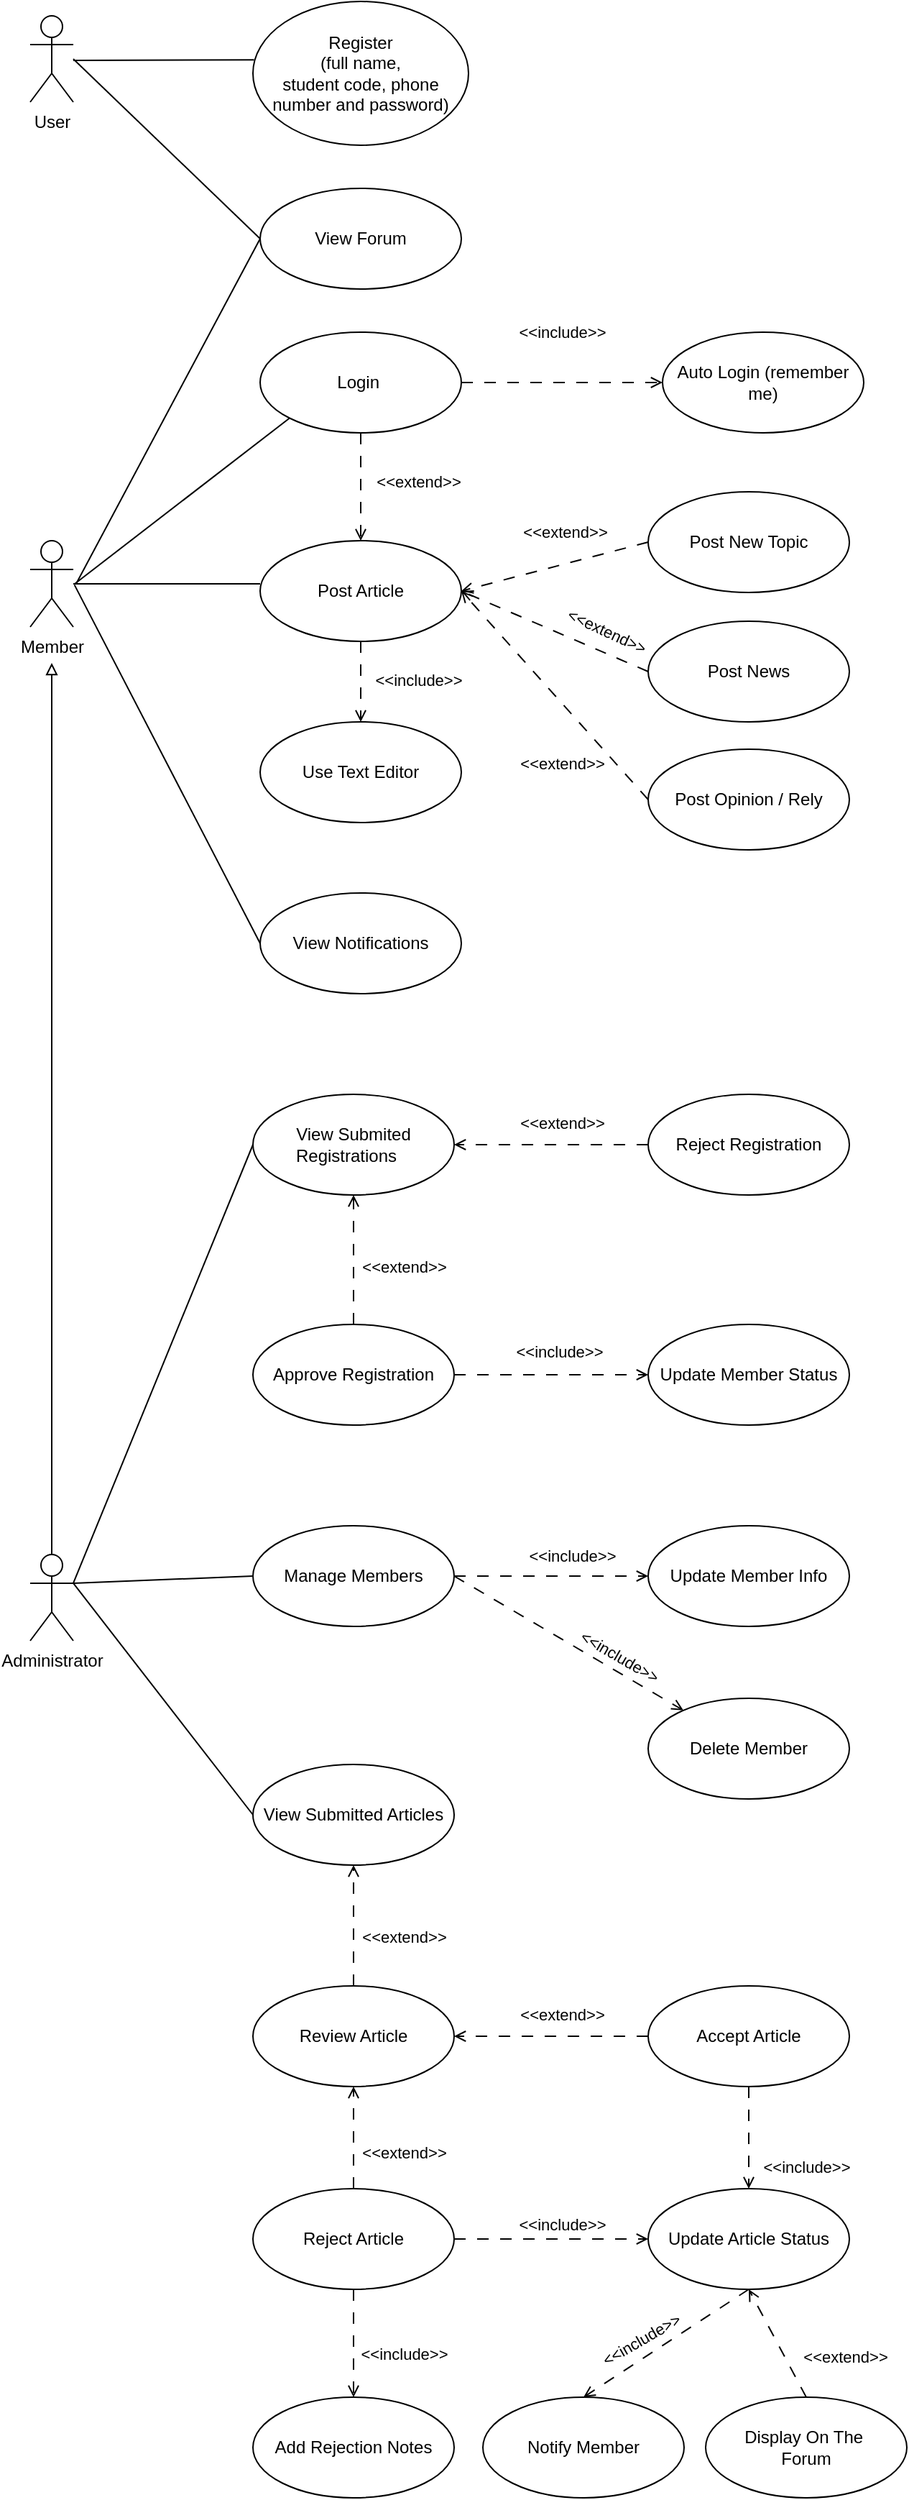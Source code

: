 <mxfile version="28.2.5">
  <diagram name="Trang-1" id="HNTyj46F1GqtxQFlg_Cn">
    <mxGraphModel dx="1042" dy="626" grid="1" gridSize="10" guides="1" tooltips="1" connect="1" arrows="0" fold="1" page="1" pageScale="1" pageWidth="827" pageHeight="1169" math="0" shadow="0">
      <root>
        <mxCell id="0" />
        <mxCell id="1" parent="0" />
        <mxCell id="HEWgackupwn8UVRWg0lF-1" value="User" style="shape=umlActor;verticalLabelPosition=bottom;verticalAlign=top;html=1;" parent="1" vertex="1">
          <mxGeometry x="210" y="30" width="30" height="60" as="geometry" />
        </mxCell>
        <mxCell id="HEWgackupwn8UVRWg0lF-8" value="View Forum" style="ellipse;whiteSpace=wrap;html=1;" parent="1" vertex="1">
          <mxGeometry x="370" y="150.0" width="140" height="70" as="geometry" />
        </mxCell>
        <mxCell id="HEWgackupwn8UVRWg0lF-9" value="Member" style="shape=umlActor;verticalLabelPosition=bottom;verticalAlign=top;html=1;" parent="1" vertex="1">
          <mxGeometry x="210" y="395" width="30" height="60" as="geometry" />
        </mxCell>
        <mxCell id="HEWgackupwn8UVRWg0lF-22" value="" style="rounded=0;orthogonalLoop=1;jettySize=auto;html=1;dashed=1;dashPattern=8 8;endArrow=open;endFill=0;" parent="1" source="HEWgackupwn8UVRWg0lF-14" target="HEWgackupwn8UVRWg0lF-21" edge="1">
          <mxGeometry relative="1" as="geometry" />
        </mxCell>
        <mxCell id="HEWgackupwn8UVRWg0lF-23" value="&amp;lt;&amp;lt;include&amp;gt;&amp;gt;" style="edgeLabel;html=1;align=center;verticalAlign=middle;resizable=0;points=[];" parent="HEWgackupwn8UVRWg0lF-22" connectable="0" vertex="1">
          <mxGeometry x="-0.054" y="1" relative="1" as="geometry">
            <mxPoint x="39" as="offset" />
          </mxGeometry>
        </mxCell>
        <mxCell id="HEWgackupwn8UVRWg0lF-14" value="Post Article" style="ellipse;whiteSpace=wrap;html=1;" parent="1" vertex="1">
          <mxGeometry x="370" y="395.0" width="140" height="70" as="geometry" />
        </mxCell>
        <mxCell id="HEWgackupwn8UVRWg0lF-16" value="" style="line;strokeWidth=1;fillColor=none;align=left;verticalAlign=middle;spacingTop=-1;spacingLeft=3;spacingRight=3;rotatable=0;labelPosition=right;points=[];portConstraint=eastwest;strokeColor=inherit;" parent="1" vertex="1">
          <mxGeometry x="240" y="421" width="130" height="8" as="geometry" />
        </mxCell>
        <mxCell id="HEWgackupwn8UVRWg0lF-19" value="" style="rounded=0;orthogonalLoop=1;jettySize=auto;html=1;endArrow=open;endFill=0;dashed=1;dashPattern=8 8;" parent="1" source="HEWgackupwn8UVRWg0lF-17" target="HEWgackupwn8UVRWg0lF-14" edge="1">
          <mxGeometry relative="1" as="geometry" />
        </mxCell>
        <mxCell id="HEWgackupwn8UVRWg0lF-20" value="&amp;lt;&amp;lt;extend&amp;gt;&amp;gt;" style="edgeLabel;html=1;align=center;verticalAlign=middle;resizable=0;points=[];" parent="HEWgackupwn8UVRWg0lF-19" connectable="0" vertex="1">
          <mxGeometry x="-0.362" y="1" relative="1" as="geometry">
            <mxPoint x="39" y="10" as="offset" />
          </mxGeometry>
        </mxCell>
        <mxCell id="M3UFUXGHAoAwoooWLNVl-4" style="rounded=0;orthogonalLoop=1;jettySize=auto;html=1;exitX=1;exitY=0.5;exitDx=0;exitDy=0;entryX=0;entryY=0.5;entryDx=0;entryDy=0;endArrow=open;endFill=0;dashed=1;dashPattern=8 8;" parent="1" source="HEWgackupwn8UVRWg0lF-17" target="M3UFUXGHAoAwoooWLNVl-3" edge="1">
          <mxGeometry relative="1" as="geometry" />
        </mxCell>
        <mxCell id="HEWgackupwn8UVRWg0lF-17" value="Login&amp;nbsp;" style="ellipse;whiteSpace=wrap;html=1;" parent="1" vertex="1">
          <mxGeometry x="370" y="250.0" width="140" height="70" as="geometry" />
        </mxCell>
        <mxCell id="HEWgackupwn8UVRWg0lF-21" value="Use Text Editor" style="ellipse;whiteSpace=wrap;html=1;" parent="1" vertex="1">
          <mxGeometry x="370" y="521.0" width="140" height="70" as="geometry" />
        </mxCell>
        <mxCell id="HEWgackupwn8UVRWg0lF-26" value="Administrator" style="shape=umlActor;verticalLabelPosition=bottom;verticalAlign=top;html=1;" parent="1" vertex="1">
          <mxGeometry x="210" y="1100" width="30" height="60" as="geometry" />
        </mxCell>
        <mxCell id="HEWgackupwn8UVRWg0lF-34" value="View Submitted Articles" style="ellipse;whiteSpace=wrap;html=1;" parent="1" vertex="1">
          <mxGeometry x="365" y="1246" width="140" height="70" as="geometry" />
        </mxCell>
        <mxCell id="jIO_isd8m2TgMxHJ60EW-5" value="Update Member Status" style="ellipse;whiteSpace=wrap;html=1;" parent="1" vertex="1">
          <mxGeometry x="640" y="940" width="140" height="70" as="geometry" />
        </mxCell>
        <mxCell id="s-5LJX6bSwBqANXuTdIL-1" value="Register&lt;div&gt;(full name, &lt;br/&gt;student code, phone number and password)&lt;/div&gt;" style="ellipse;whiteSpace=wrap;html=1;" parent="1" vertex="1">
          <mxGeometry x="365" y="20" width="150" height="100" as="geometry" />
        </mxCell>
        <mxCell id="s-5LJX6bSwBqANXuTdIL-5" value="" style="endArrow=none;html=1;rounded=0;entryX=0.005;entryY=0.406;entryDx=0;entryDy=0;entryPerimeter=0;" parent="1" target="s-5LJX6bSwBqANXuTdIL-1" edge="1">
          <mxGeometry width="50" height="50" relative="1" as="geometry">
            <mxPoint x="240" y="61" as="sourcePoint" />
            <mxPoint x="365" y="150" as="targetPoint" />
          </mxGeometry>
        </mxCell>
        <mxCell id="M3UFUXGHAoAwoooWLNVl-2" value="" style="endArrow=none;html=1;rounded=0;entryX=0;entryY=1;entryDx=0;entryDy=0;" parent="1" target="HEWgackupwn8UVRWg0lF-17" edge="1">
          <mxGeometry width="50" height="50" relative="1" as="geometry">
            <mxPoint x="241" y="425" as="sourcePoint" />
            <mxPoint x="376" y="564" as="targetPoint" />
          </mxGeometry>
        </mxCell>
        <mxCell id="M3UFUXGHAoAwoooWLNVl-3" value="Auto Login (remember me)" style="ellipse;whiteSpace=wrap;html=1;" parent="1" vertex="1">
          <mxGeometry x="650" y="250" width="140" height="70" as="geometry" />
        </mxCell>
        <mxCell id="M3UFUXGHAoAwoooWLNVl-5" value="&amp;lt;&amp;lt;include&amp;gt;&amp;gt;" style="edgeLabel;html=1;align=center;verticalAlign=middle;resizable=0;points=[];" parent="1" connectable="0" vertex="1">
          <mxGeometry x="580" y="250" as="geometry" />
        </mxCell>
        <mxCell id="M3UFUXGHAoAwoooWLNVl-6" value="Post New Topic" style="ellipse;whiteSpace=wrap;html=1;" parent="1" vertex="1">
          <mxGeometry x="640" y="361" width="140" height="70" as="geometry" />
        </mxCell>
        <mxCell id="M3UFUXGHAoAwoooWLNVl-7" value="Post News" style="ellipse;whiteSpace=wrap;html=1;" parent="1" vertex="1">
          <mxGeometry x="640" y="451" width="140" height="70" as="geometry" />
        </mxCell>
        <mxCell id="M3UFUXGHAoAwoooWLNVl-8" value="Post Opinion / Rely" style="ellipse;whiteSpace=wrap;html=1;" parent="1" vertex="1">
          <mxGeometry x="640" y="540" width="140" height="70" as="geometry" />
        </mxCell>
        <mxCell id="M3UFUXGHAoAwoooWLNVl-10" value="" style="endArrow=open;html=1;rounded=0;entryX=1;entryY=0.5;entryDx=0;entryDy=0;exitX=0;exitY=0.5;exitDx=0;exitDy=0;endFill=0;dashed=1;dashPattern=8 8;" parent="1" source="M3UFUXGHAoAwoooWLNVl-6" target="HEWgackupwn8UVRWg0lF-14" edge="1">
          <mxGeometry width="50" height="50" relative="1" as="geometry">
            <mxPoint x="630" y="420" as="sourcePoint" />
            <mxPoint x="540" y="379" as="targetPoint" />
          </mxGeometry>
        </mxCell>
        <mxCell id="M3UFUXGHAoAwoooWLNVl-11" value="" style="endArrow=open;html=1;rounded=0;entryX=1;entryY=0.5;entryDx=0;entryDy=0;exitX=0;exitY=0.5;exitDx=0;exitDy=0;endFill=0;dashed=1;dashPattern=8 8;" parent="1" source="M3UFUXGHAoAwoooWLNVl-7" target="HEWgackupwn8UVRWg0lF-14" edge="1">
          <mxGeometry width="50" height="50" relative="1" as="geometry">
            <mxPoint x="640" y="370" as="sourcePoint" />
            <mxPoint x="560" y="515" as="targetPoint" />
          </mxGeometry>
        </mxCell>
        <mxCell id="M3UFUXGHAoAwoooWLNVl-12" value="" style="endArrow=open;html=1;rounded=0;entryX=1;entryY=0.5;entryDx=0;entryDy=0;exitX=0;exitY=0.5;exitDx=0;exitDy=0;endFill=0;dashed=1;dashPattern=8 8;" parent="1" source="M3UFUXGHAoAwoooWLNVl-8" target="HEWgackupwn8UVRWg0lF-14" edge="1">
          <mxGeometry width="50" height="50" relative="1" as="geometry">
            <mxPoint x="660" y="430" as="sourcePoint" />
            <mxPoint x="580" y="575" as="targetPoint" />
          </mxGeometry>
        </mxCell>
        <mxCell id="M3UFUXGHAoAwoooWLNVl-13" value="&amp;lt;&amp;lt;extend&amp;gt;&amp;gt;" style="edgeLabel;html=1;align=center;verticalAlign=middle;resizable=0;points=[];rotation=0;" parent="1" connectable="0" vertex="1">
          <mxGeometry x="580" y="380" as="geometry">
            <mxPoint x="1.414" y="8.485" as="offset" />
          </mxGeometry>
        </mxCell>
        <mxCell id="M3UFUXGHAoAwoooWLNVl-14" value="&amp;lt;&amp;lt;extend&amp;gt;&amp;gt;" style="edgeLabel;html=1;align=center;verticalAlign=middle;resizable=0;points=[];rotation=0;" parent="1" connectable="0" vertex="1">
          <mxGeometry x="580" y="550" as="geometry" />
        </mxCell>
        <mxCell id="M3UFUXGHAoAwoooWLNVl-15" value="&amp;lt;&amp;lt;extend&amp;gt;&amp;gt;" style="edgeLabel;html=1;align=center;verticalAlign=middle;resizable=0;points=[];rotation=25;" parent="1" connectable="0" vertex="1">
          <mxGeometry x="610" y="440" as="geometry">
            <mxPoint x="8.49" y="15.294" as="offset" />
          </mxGeometry>
        </mxCell>
        <mxCell id="M3UFUXGHAoAwoooWLNVl-16" value="" style="endArrow=none;html=1;rounded=0;entryX=0;entryY=0.5;entryDx=0;entryDy=0;exitX=0.014;exitY=0.533;exitDx=0;exitDy=0;exitPerimeter=0;" parent="1" source="HEWgackupwn8UVRWg0lF-16" target="HEWgackupwn8UVRWg0lF-8" edge="1">
          <mxGeometry width="50" height="50" relative="1" as="geometry">
            <mxPoint x="240" y="420" as="sourcePoint" />
            <mxPoint x="367.27" y="177.0" as="targetPoint" />
          </mxGeometry>
        </mxCell>
        <mxCell id="M3UFUXGHAoAwoooWLNVl-17" value="" style="endArrow=none;html=1;rounded=0;entryX=0;entryY=0.5;entryDx=0;entryDy=0;" parent="1" target="HEWgackupwn8UVRWg0lF-8" edge="1">
          <mxGeometry width="50" height="50" relative="1" as="geometry">
            <mxPoint x="240" y="60" as="sourcePoint" />
            <mxPoint x="418" y="180" as="targetPoint" />
          </mxGeometry>
        </mxCell>
        <mxCell id="M3UFUXGHAoAwoooWLNVl-18" value="View Notifications" style="ellipse;whiteSpace=wrap;html=1;" parent="1" vertex="1">
          <mxGeometry x="370" y="640" width="140" height="70" as="geometry" />
        </mxCell>
        <mxCell id="M3UFUXGHAoAwoooWLNVl-19" value="" style="endArrow=none;html=1;rounded=0;entryX=0;entryY=0.5;entryDx=0;entryDy=0;exitX=0.006;exitY=0.586;exitDx=0;exitDy=0;exitPerimeter=0;" parent="1" source="HEWgackupwn8UVRWg0lF-16" target="M3UFUXGHAoAwoooWLNVl-18" edge="1">
          <mxGeometry width="50" height="50" relative="1" as="geometry">
            <mxPoint x="240" y="420" as="sourcePoint" />
            <mxPoint x="489" y="440" as="targetPoint" />
          </mxGeometry>
        </mxCell>
        <mxCell id="M3UFUXGHAoAwoooWLNVl-21" value="" style="endArrow=block;html=1;rounded=0;exitX=0.5;exitY=0;exitDx=0;exitDy=0;exitPerimeter=0;endFill=0;" parent="1" source="HEWgackupwn8UVRWg0lF-26" edge="1">
          <mxGeometry width="50" height="50" relative="1" as="geometry">
            <mxPoint x="360" y="680" as="sourcePoint" />
            <mxPoint x="225" y="480" as="targetPoint" />
          </mxGeometry>
        </mxCell>
        <mxCell id="GbFCbpSQIFyJFPpKxQWa-1" value="Approve Registration" style="ellipse;whiteSpace=wrap;html=1;" vertex="1" parent="1">
          <mxGeometry x="365" y="940" width="140" height="70" as="geometry" />
        </mxCell>
        <mxCell id="GbFCbpSQIFyJFPpKxQWa-2" value="Reject Registration" style="ellipse;whiteSpace=wrap;html=1;" vertex="1" parent="1">
          <mxGeometry x="640" y="780" width="140" height="70" as="geometry" />
        </mxCell>
        <mxCell id="GbFCbpSQIFyJFPpKxQWa-3" value="" style="rounded=0;orthogonalLoop=1;jettySize=auto;html=1;dashed=1;dashPattern=8 8;endArrow=open;endFill=0;entryX=0;entryY=0.5;entryDx=0;entryDy=0;exitX=1;exitY=0.5;exitDx=0;exitDy=0;" edge="1" parent="1" source="GbFCbpSQIFyJFPpKxQWa-1" target="jIO_isd8m2TgMxHJ60EW-5">
          <mxGeometry relative="1" as="geometry">
            <mxPoint x="745" y="870" as="sourcePoint" />
            <mxPoint x="745" y="926" as="targetPoint" />
          </mxGeometry>
        </mxCell>
        <mxCell id="GbFCbpSQIFyJFPpKxQWa-4" value="&amp;lt;&amp;lt;include&amp;gt;&amp;gt;" style="edgeLabel;html=1;align=center;verticalAlign=middle;resizable=0;points=[];" connectable="0" vertex="1" parent="GbFCbpSQIFyJFPpKxQWa-3">
          <mxGeometry x="-0.054" y="1" relative="1" as="geometry">
            <mxPoint x="9" y="-15" as="offset" />
          </mxGeometry>
        </mxCell>
        <mxCell id="GbFCbpSQIFyJFPpKxQWa-10" value="Delete Member" style="ellipse;whiteSpace=wrap;html=1;" vertex="1" parent="1">
          <mxGeometry x="640" y="1200" width="140" height="70" as="geometry" />
        </mxCell>
        <mxCell id="GbFCbpSQIFyJFPpKxQWa-11" value="Update Member Info" style="ellipse;whiteSpace=wrap;html=1;" vertex="1" parent="1">
          <mxGeometry x="640" y="1080" width="140" height="70" as="geometry" />
        </mxCell>
        <mxCell id="GbFCbpSQIFyJFPpKxQWa-12" value="Manage Members" style="ellipse;whiteSpace=wrap;html=1;" vertex="1" parent="1">
          <mxGeometry x="365" y="1080" width="140" height="70" as="geometry" />
        </mxCell>
        <mxCell id="GbFCbpSQIFyJFPpKxQWa-13" value="" style="rounded=0;orthogonalLoop=1;jettySize=auto;html=1;dashed=1;dashPattern=8 8;endArrow=open;endFill=0;exitX=1;exitY=0.5;exitDx=0;exitDy=0;entryX=0;entryY=0.5;entryDx=0;entryDy=0;" edge="1" parent="1" source="GbFCbpSQIFyJFPpKxQWa-12" target="GbFCbpSQIFyJFPpKxQWa-11">
          <mxGeometry relative="1" as="geometry">
            <mxPoint x="505" y="1114.66" as="sourcePoint" />
            <mxPoint x="635" y="1114.66" as="targetPoint" />
          </mxGeometry>
        </mxCell>
        <mxCell id="GbFCbpSQIFyJFPpKxQWa-14" value="&amp;lt;&amp;lt;include&amp;gt;&amp;gt;" style="edgeLabel;html=1;align=center;verticalAlign=middle;resizable=0;points=[];" connectable="0" vertex="1" parent="GbFCbpSQIFyJFPpKxQWa-13">
          <mxGeometry x="-0.054" y="1" relative="1" as="geometry">
            <mxPoint x="18" y="-13" as="offset" />
          </mxGeometry>
        </mxCell>
        <mxCell id="GbFCbpSQIFyJFPpKxQWa-15" value="" style="rounded=0;orthogonalLoop=1;jettySize=auto;html=1;dashed=1;dashPattern=8 8;endArrow=open;endFill=0;exitX=1;exitY=0.5;exitDx=0;exitDy=0;" edge="1" parent="1" source="GbFCbpSQIFyJFPpKxQWa-12" target="GbFCbpSQIFyJFPpKxQWa-10">
          <mxGeometry relative="1" as="geometry">
            <mxPoint x="580" y="1100" as="sourcePoint" />
            <mxPoint x="710" y="1100" as="targetPoint" />
          </mxGeometry>
        </mxCell>
        <mxCell id="GbFCbpSQIFyJFPpKxQWa-16" value="&amp;lt;&amp;lt;include&amp;gt;&amp;gt;" style="edgeLabel;html=1;align=center;verticalAlign=middle;resizable=0;points=[];rotation=30;" connectable="0" vertex="1" parent="GbFCbpSQIFyJFPpKxQWa-15">
          <mxGeometry x="-0.054" y="1" relative="1" as="geometry">
            <mxPoint x="39" y="12" as="offset" />
          </mxGeometry>
        </mxCell>
        <mxCell id="GbFCbpSQIFyJFPpKxQWa-17" value="Review Article" style="ellipse;whiteSpace=wrap;html=1;" vertex="1" parent="1">
          <mxGeometry x="365" y="1400" width="140" height="70" as="geometry" />
        </mxCell>
        <mxCell id="GbFCbpSQIFyJFPpKxQWa-18" value="Accept Article" style="ellipse;whiteSpace=wrap;html=1;" vertex="1" parent="1">
          <mxGeometry x="640" y="1400" width="140" height="70" as="geometry" />
        </mxCell>
        <mxCell id="GbFCbpSQIFyJFPpKxQWa-19" value="Reject Article" style="ellipse;whiteSpace=wrap;html=1;" vertex="1" parent="1">
          <mxGeometry x="365" y="1541" width="140" height="70" as="geometry" />
        </mxCell>
        <mxCell id="GbFCbpSQIFyJFPpKxQWa-20" value="" style="rounded=0;orthogonalLoop=1;jettySize=auto;html=1;dashed=1;dashPattern=8 8;endArrow=open;endFill=0;entryX=1;entryY=0.5;entryDx=0;entryDy=0;exitX=0;exitY=0.5;exitDx=0;exitDy=0;" edge="1" parent="1" source="GbFCbpSQIFyJFPpKxQWa-18" target="GbFCbpSQIFyJFPpKxQWa-17">
          <mxGeometry relative="1" as="geometry">
            <mxPoint x="550" y="1390" as="sourcePoint" />
            <mxPoint x="780" y="1493" as="targetPoint" />
          </mxGeometry>
        </mxCell>
        <mxCell id="GbFCbpSQIFyJFPpKxQWa-22" value="" style="rounded=0;orthogonalLoop=1;jettySize=auto;html=1;dashed=1;dashPattern=8 8;endArrow=open;endFill=0;entryX=0.5;entryY=1;entryDx=0;entryDy=0;" edge="1" parent="1" source="GbFCbpSQIFyJFPpKxQWa-19" target="GbFCbpSQIFyJFPpKxQWa-17">
          <mxGeometry relative="1" as="geometry">
            <mxPoint x="510.0" y="1470.0" as="sourcePoint" />
            <mxPoint x="535" y="1605" as="targetPoint" />
          </mxGeometry>
        </mxCell>
        <mxCell id="GbFCbpSQIFyJFPpKxQWa-24" value="&amp;lt;&amp;lt;extend&amp;gt;&amp;gt;" style="edgeLabel;html=1;align=center;verticalAlign=middle;resizable=0;points=[];rotation=0;" connectable="0" vertex="1" parent="1">
          <mxGeometry x="580" y="1420" as="geometry" />
        </mxCell>
        <mxCell id="GbFCbpSQIFyJFPpKxQWa-25" value="&amp;lt;&amp;lt;extend&amp;gt;&amp;gt;" style="edgeLabel;html=1;align=center;verticalAlign=middle;resizable=0;points=[];rotation=0;" connectable="0" vertex="1" parent="1">
          <mxGeometry x="470" y="1516" as="geometry" />
        </mxCell>
        <mxCell id="GbFCbpSQIFyJFPpKxQWa-26" value="Add Rejection Notes" style="ellipse;whiteSpace=wrap;html=1;" vertex="1" parent="1">
          <mxGeometry x="365" y="1686" width="140" height="70" as="geometry" />
        </mxCell>
        <mxCell id="GbFCbpSQIFyJFPpKxQWa-27" value="" style="rounded=0;orthogonalLoop=1;jettySize=auto;html=1;dashed=1;dashPattern=8 8;endArrow=open;endFill=0;exitX=0.5;exitY=1;exitDx=0;exitDy=0;entryX=0.5;entryY=0;entryDx=0;entryDy=0;" edge="1" parent="1" source="GbFCbpSQIFyJFPpKxQWa-19" target="GbFCbpSQIFyJFPpKxQWa-26">
          <mxGeometry relative="1" as="geometry">
            <mxPoint x="806" y="1641" as="sourcePoint" />
            <mxPoint x="710" y="1686" as="targetPoint" />
          </mxGeometry>
        </mxCell>
        <mxCell id="GbFCbpSQIFyJFPpKxQWa-28" value="&amp;lt;&amp;lt;include&amp;gt;&amp;gt;" style="edgeLabel;html=1;align=center;verticalAlign=middle;resizable=0;points=[];" connectable="0" vertex="1" parent="1">
          <mxGeometry x="470" y="1656" as="geometry" />
        </mxCell>
        <mxCell id="GbFCbpSQIFyJFPpKxQWa-29" value="Notify Member" style="ellipse;whiteSpace=wrap;html=1;" vertex="1" parent="1">
          <mxGeometry x="525" y="1686" width="140" height="70" as="geometry" />
        </mxCell>
        <mxCell id="GbFCbpSQIFyJFPpKxQWa-30" value="Update Article Status" style="ellipse;whiteSpace=wrap;html=1;" vertex="1" parent="1">
          <mxGeometry x="640" y="1541" width="140" height="70" as="geometry" />
        </mxCell>
        <mxCell id="GbFCbpSQIFyJFPpKxQWa-32" value="" style="rounded=0;orthogonalLoop=1;jettySize=auto;html=1;dashed=1;dashPattern=8 8;endArrow=open;endFill=0;exitX=0.5;exitY=1;exitDx=0;exitDy=0;" edge="1" parent="1" source="GbFCbpSQIFyJFPpKxQWa-18" target="GbFCbpSQIFyJFPpKxQWa-30">
          <mxGeometry relative="1" as="geometry">
            <mxPoint x="590" y="1656" as="sourcePoint" />
            <mxPoint x="590" y="1736" as="targetPoint" />
          </mxGeometry>
        </mxCell>
        <mxCell id="GbFCbpSQIFyJFPpKxQWa-33" value="" style="rounded=0;orthogonalLoop=1;jettySize=auto;html=1;dashed=1;dashPattern=8 8;endArrow=open;endFill=0;exitX=1;exitY=0.5;exitDx=0;exitDy=0;" edge="1" parent="1" source="GbFCbpSQIFyJFPpKxQWa-19" target="GbFCbpSQIFyJFPpKxQWa-30">
          <mxGeometry relative="1" as="geometry">
            <mxPoint x="630" y="1636" as="sourcePoint" />
            <mxPoint x="710" y="1676" as="targetPoint" />
          </mxGeometry>
        </mxCell>
        <mxCell id="GbFCbpSQIFyJFPpKxQWa-34" value="&amp;lt;&amp;lt;include&amp;gt;&amp;gt;" style="edgeLabel;html=1;align=center;verticalAlign=middle;resizable=0;points=[];rotation=0;" connectable="0" vertex="1" parent="1">
          <mxGeometry x="580" y="1566" as="geometry" />
        </mxCell>
        <mxCell id="GbFCbpSQIFyJFPpKxQWa-35" value="&amp;lt;&amp;lt;include&amp;gt;&amp;gt;" style="edgeLabel;html=1;align=center;verticalAlign=middle;resizable=0;points=[];" connectable="0" vertex="1" parent="1">
          <mxGeometry x="750" y="1526" as="geometry" />
        </mxCell>
        <mxCell id="GbFCbpSQIFyJFPpKxQWa-36" value="Display On The&amp;nbsp;&lt;div&gt;Forum&lt;/div&gt;" style="ellipse;whiteSpace=wrap;html=1;" vertex="1" parent="1">
          <mxGeometry x="680" y="1686" width="140" height="70" as="geometry" />
        </mxCell>
        <mxCell id="GbFCbpSQIFyJFPpKxQWa-38" value="&amp;lt;&amp;lt;extend&amp;gt;&amp;gt;" style="edgeLabel;html=1;align=center;verticalAlign=middle;resizable=0;points=[];" connectable="0" vertex="1" parent="1">
          <mxGeometry x="765" y="1656" as="geometry">
            <mxPoint x="12" y="2" as="offset" />
          </mxGeometry>
        </mxCell>
        <mxCell id="GbFCbpSQIFyJFPpKxQWa-40" value="" style="rounded=0;orthogonalLoop=1;jettySize=auto;html=1;dashed=1;dashPattern=8 8;endArrow=open;endFill=0;exitX=0.5;exitY=0;exitDx=0;exitDy=0;entryX=0.5;entryY=1;entryDx=0;entryDy=0;" edge="1" parent="1" source="GbFCbpSQIFyJFPpKxQWa-36" target="GbFCbpSQIFyJFPpKxQWa-30">
          <mxGeometry relative="1" as="geometry">
            <mxPoint x="650" y="1756" as="sourcePoint" />
            <mxPoint x="650" y="1836" as="targetPoint" />
          </mxGeometry>
        </mxCell>
        <mxCell id="GbFCbpSQIFyJFPpKxQWa-41" value="" style="rounded=0;orthogonalLoop=1;jettySize=auto;html=1;dashed=1;dashPattern=8 8;endArrow=open;endFill=0;exitX=0.5;exitY=1;exitDx=0;exitDy=0;entryX=0.5;entryY=0;entryDx=0;entryDy=0;" edge="1" parent="1" source="GbFCbpSQIFyJFPpKxQWa-30" target="GbFCbpSQIFyJFPpKxQWa-29">
          <mxGeometry relative="1" as="geometry">
            <mxPoint x="710" y="1706" as="sourcePoint" />
            <mxPoint x="790" y="1821" as="targetPoint" />
          </mxGeometry>
        </mxCell>
        <mxCell id="GbFCbpSQIFyJFPpKxQWa-42" value="&amp;lt;&amp;lt;include&amp;gt;&amp;gt;" style="edgeLabel;html=1;align=center;verticalAlign=middle;resizable=0;points=[];rotation=-30;" connectable="0" vertex="1" parent="1">
          <mxGeometry x="635" y="1646" as="geometry" />
        </mxCell>
        <mxCell id="GbFCbpSQIFyJFPpKxQWa-45" value="" style="endArrow=none;html=1;rounded=0;entryX=0;entryY=0.5;entryDx=0;entryDy=0;exitX=1;exitY=0.333;exitDx=0;exitDy=0;exitPerimeter=0;" edge="1" parent="1" source="HEWgackupwn8UVRWg0lF-26" target="GbFCbpSQIFyJFPpKxQWa-51">
          <mxGeometry width="50" height="50" relative="1" as="geometry">
            <mxPoint x="350" y="1415" as="sourcePoint" />
            <mxPoint x="480" y="1280" as="targetPoint" />
          </mxGeometry>
        </mxCell>
        <mxCell id="GbFCbpSQIFyJFPpKxQWa-46" value="" style="endArrow=none;html=1;rounded=0;entryX=0;entryY=0.5;entryDx=0;entryDy=0;exitX=1;exitY=0.333;exitDx=0;exitDy=0;exitPerimeter=0;" edge="1" parent="1" source="HEWgackupwn8UVRWg0lF-26" target="HEWgackupwn8UVRWg0lF-34">
          <mxGeometry width="50" height="50" relative="1" as="geometry">
            <mxPoint x="350" y="1745" as="sourcePoint" />
            <mxPoint x="480" y="1610" as="targetPoint" />
          </mxGeometry>
        </mxCell>
        <mxCell id="GbFCbpSQIFyJFPpKxQWa-48" value="" style="rounded=0;orthogonalLoop=1;jettySize=auto;html=1;dashed=1;dashPattern=8 8;endArrow=open;endFill=0;entryX=0.5;entryY=1;entryDx=0;entryDy=0;" edge="1" parent="1" source="GbFCbpSQIFyJFPpKxQWa-17" target="HEWgackupwn8UVRWg0lF-34">
          <mxGeometry relative="1" as="geometry">
            <mxPoint x="675" y="1446" as="sourcePoint" />
            <mxPoint x="540" y="1446" as="targetPoint" />
          </mxGeometry>
        </mxCell>
        <mxCell id="GbFCbpSQIFyJFPpKxQWa-49" value="&amp;lt;&amp;lt;extend&amp;gt;&amp;gt;" style="edgeLabel;html=1;align=center;verticalAlign=middle;resizable=0;points=[];rotation=0;" connectable="0" vertex="1" parent="1">
          <mxGeometry x="470" y="1366" as="geometry" />
        </mxCell>
        <mxCell id="GbFCbpSQIFyJFPpKxQWa-51" value="View Submited Registrations&lt;span style=&quot;white-space: pre;&quot;&gt;&#x9;&lt;/span&gt;" style="ellipse;whiteSpace=wrap;html=1;" vertex="1" parent="1">
          <mxGeometry x="365" y="780" width="140" height="70" as="geometry" />
        </mxCell>
        <mxCell id="GbFCbpSQIFyJFPpKxQWa-52" value="" style="rounded=0;orthogonalLoop=1;jettySize=auto;html=1;dashed=1;dashPattern=8 8;endArrow=open;endFill=0;exitX=0.5;exitY=0;exitDx=0;exitDy=0;entryX=0.5;entryY=1;entryDx=0;entryDy=0;" edge="1" parent="1" source="GbFCbpSQIFyJFPpKxQWa-1" target="GbFCbpSQIFyJFPpKxQWa-51">
          <mxGeometry relative="1" as="geometry">
            <mxPoint x="439.57" y="850" as="sourcePoint" />
            <mxPoint x="460" y="870" as="targetPoint" />
          </mxGeometry>
        </mxCell>
        <mxCell id="GbFCbpSQIFyJFPpKxQWa-54" value="" style="rounded=0;orthogonalLoop=1;jettySize=auto;html=1;dashed=1;dashPattern=8 8;endArrow=open;endFill=0;entryX=1;entryY=0.5;entryDx=0;entryDy=0;exitX=0;exitY=0.5;exitDx=0;exitDy=0;" edge="1" parent="1" source="GbFCbpSQIFyJFPpKxQWa-2" target="GbFCbpSQIFyJFPpKxQWa-51">
          <mxGeometry relative="1" as="geometry">
            <mxPoint x="560" y="910" as="sourcePoint" />
            <mxPoint x="560" y="990" as="targetPoint" />
          </mxGeometry>
        </mxCell>
        <mxCell id="GbFCbpSQIFyJFPpKxQWa-56" value="&amp;lt;&amp;lt;extend&amp;gt;&amp;gt;" style="edgeLabel;html=1;align=center;verticalAlign=middle;resizable=0;points=[];rotation=0;" connectable="0" vertex="1" parent="1">
          <mxGeometry x="580" y="800" as="geometry" />
        </mxCell>
        <mxCell id="GbFCbpSQIFyJFPpKxQWa-57" value="" style="endArrow=none;html=1;rounded=0;entryX=0;entryY=0.5;entryDx=0;entryDy=0;exitX=1;exitY=0.333;exitDx=0;exitDy=0;exitPerimeter=0;" edge="1" parent="1" source="HEWgackupwn8UVRWg0lF-26" target="GbFCbpSQIFyJFPpKxQWa-12">
          <mxGeometry width="50" height="50" relative="1" as="geometry">
            <mxPoint x="240" y="1120" as="sourcePoint" />
            <mxPoint x="483" y="1145" as="targetPoint" />
          </mxGeometry>
        </mxCell>
        <mxCell id="GbFCbpSQIFyJFPpKxQWa-58" value="&amp;lt;&amp;lt;extend&amp;gt;&amp;gt;" style="edgeLabel;html=1;align=center;verticalAlign=middle;resizable=0;points=[];rotation=0;" connectable="0" vertex="1" parent="1">
          <mxGeometry x="470" y="900" as="geometry" />
        </mxCell>
      </root>
    </mxGraphModel>
  </diagram>
</mxfile>
